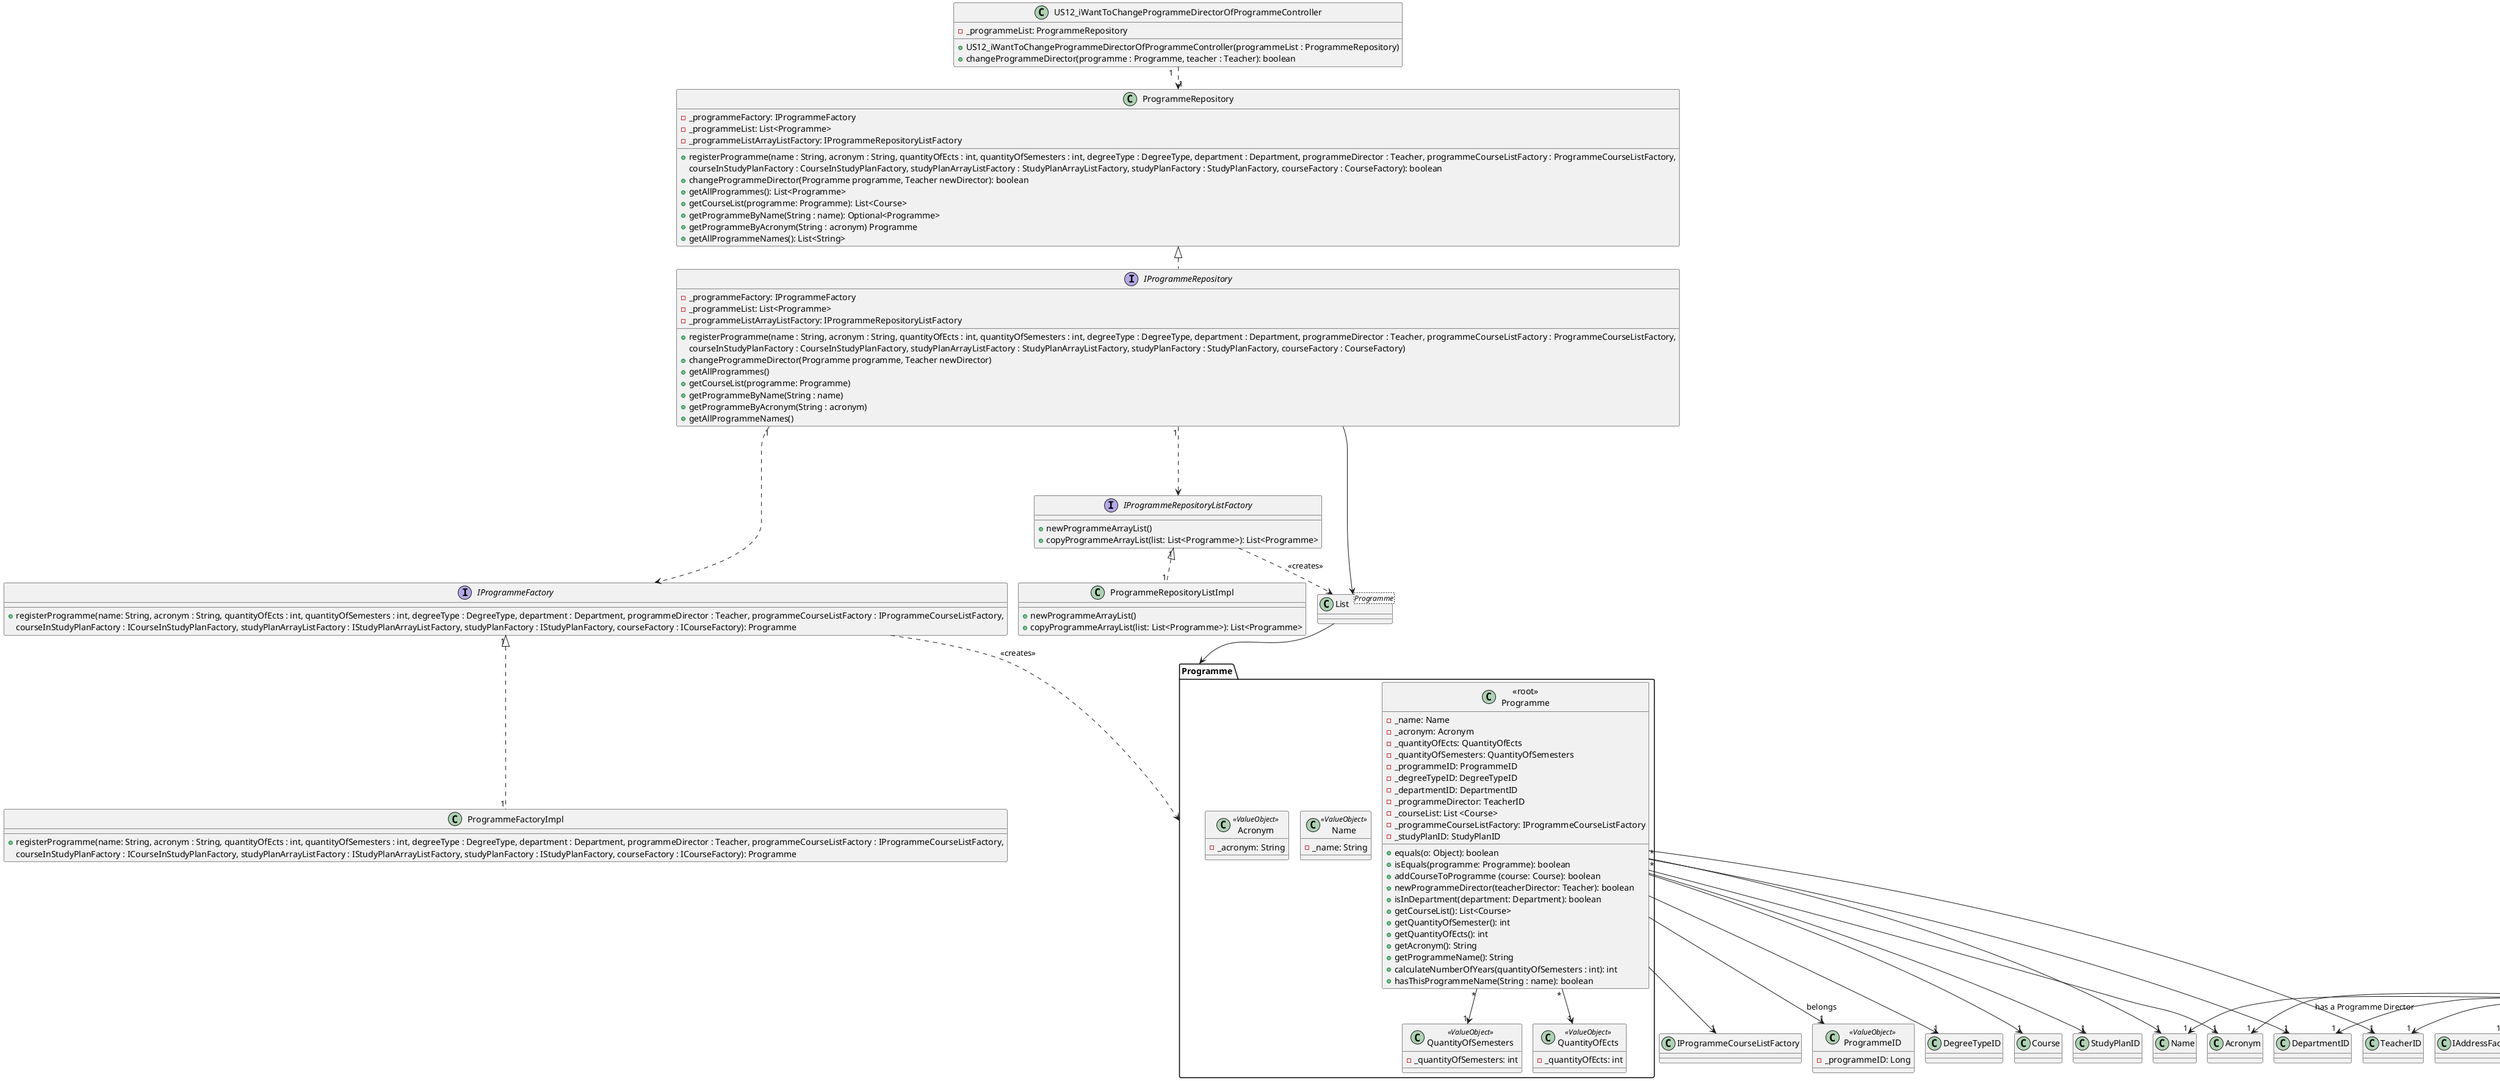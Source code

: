 @startuml
!pragma layout smetana

class US12_iWantToChangeProgrammeDirectorOfProgrammeController {
    -_programmeList: ProgrammeRepository
    +US12_iWantToChangeProgrammeDirectorOfProgrammeController(programmeList : ProgrammeRepository)
    +changeProgrammeDirector(programme : Programme, teacher : Teacher): boolean
}

package "Programme" {
class "<<root>>\nProgramme" {
     -_name: Name
     -_acronym: Acronym
     -_quantityOfEcts: QuantityOfEcts
     -_quantityOfSemesters: QuantityOfSemesters
     -_programmeID: ProgrammeID
     -_degreeTypeID: DegreeTypeID
     -_departmentID: DepartmentID
     -_programmeDirector: TeacherID
     -_courseList: List <Course>
     -_programmeCourseListFactory: IProgrammeCourseListFactory
     -_studyPlanID: StudyPlanID
     +equals(o: Object): boolean
     +isEquals(programme: Programme): boolean
     +addCourseToProgramme (course: Course): boolean
     +newProgrammeDirector(teacherDirector: Teacher): boolean
     +isInDepartment(department: Department): boolean
     +getCourseList(): List<Course>
     +getQuantityOfSemester(): int
     +getQuantityOfEcts(): int
     +getAcronym(): String
     +getProgrammeName(): String
     +calculateNumberOfYears(quantityOfSemesters : int): int
     +hasThisProgrammeName(String : name): boolean
     }

     class Name <<ValueObject>> {
     -_name: String
     }

     class Acronym <<ValueObject>> {
     -_acronym: String
     }

     class QuantityOfSemesters <<ValueObject>> {
     -_quantityOfSemesters: int
     }

     class QuantityOfEcts <<ValueObject>> {
     -_quantityOfEcts: int
     }
}

class ProgrammeID <<ValueObject>> {
    -_programmeID: Long
}

class ProgrammeRepository {
     -_programmeFactory: IProgrammeFactory
     -_programmeList: List<Programme>
     -_programmeListArrayListFactory: IProgrammeRepositoryListFactory
     +registerProgramme(name : String, acronym : String, quantityOfEcts : int, quantityOfSemesters : int, degreeType : DegreeType, department : Department, programmeDirector : Teacher, programmeCourseListFactory : ProgrammeCourseListFactory,
                            courseInStudyPlanFactory : CourseInStudyPlanFactory, studyPlanArrayListFactory : StudyPlanArrayListFactory, studyPlanFactory : StudyPlanFactory, courseFactory : CourseFactory): boolean
     +changeProgrammeDirector(Programme programme, Teacher newDirector): boolean
     +getAllProgrammes(): List<Programme>
     +getCourseList(programme: Programme): List<Course>
     +getProgrammeByName(String : name): Optional<Programme>
     +getProgrammeByAcronym(String : acronym) Programme
     +getAllProgrammeNames(): List<String>
}

interface IProgrammeRepository {
     -_programmeFactory: IProgrammeFactory
     -_programmeList: List<Programme>
     -_programmeListArrayListFactory: IProgrammeRepositoryListFactory
     +registerProgramme(name : String, acronym : String, quantityOfEcts : int, quantityOfSemesters : int, degreeType : DegreeType, department : Department, programmeDirector : Teacher, programmeCourseListFactory : ProgrammeCourseListFactory,
     courseInStudyPlanFactory : CourseInStudyPlanFactory, studyPlanArrayListFactory : StudyPlanArrayListFactory, studyPlanFactory : StudyPlanFactory, courseFactory : CourseFactory)
     +changeProgrammeDirector(Programme programme, Teacher newDirector)
     +getAllProgrammes()
     +getCourseList(programme: Programme)
     +getProgrammeByName(String : name)
     +getProgrammeByAcronym(String : acronym)
     +getAllProgrammeNames()
}

class ProgrammeFactoryImpl {
    +registerProgramme(name: String, acronym : String, quantityOfEcts : int, quantityOfSemesters : int, degreeType : DegreeType, department : Department, programmeDirector : Teacher, programmeCourseListFactory : IProgrammeCourseListFactory,
                            courseInStudyPlanFactory : ICourseInStudyPlanFactory, studyPlanArrayListFactory : IStudyPlanArrayListFactory, studyPlanFactory : IStudyPlanFactory, courseFactory : ICourseFactory): Programme
}

interface IProgrammeFactory {
    +registerProgramme(name: String, acronym : String, quantityOfEcts : int, quantityOfSemesters : int, degreeType : DegreeType, department : Department, programmeDirector : Teacher, programmeCourseListFactory : IProgrammeCourseListFactory,
                           courseInStudyPlanFactory : ICourseInStudyPlanFactory, studyPlanArrayListFactory : IStudyPlanArrayListFactory, studyPlanFactory : IStudyPlanFactory, courseFactory : ICourseFactory): Programme
}

class ProgrammeRepositoryListImpl {
    +newProgrammeArrayList()
    +copyProgrammeArrayList(list: List<Programme>): List<Programme>
}

interface IProgrammeRepositoryListFactory {
    +newProgrammeArrayList()
    +copyProgrammeArrayList(list: List<Programme>): List<Programme>
}

class List<Programme> {
}

package "Teacher" {
class "<<root>>\nTeacher" {
     -_name: Name
     -_acronym: Acronym
     -_email: Email
     -_nif: NIF
     -_phoneNumber: PhoneNumber
     -_academicBackground: AcademicBackground
     -_address: Address
     -_addressFactory: IAddressFactory
     -_department: DepartmentID
     -_teacherCareerProgressionList: List<TeacherCareerProgression>
     -_teacherCareerProgressionFactory: ITeacherCareerProgressionFactory
     +Teacher(acronym: Acronym, name: Name, email: Email, nif: NIF, phoneNumber: PhoneNumber,
                        academicBackground: AcademicBackground, street: String, postalCode: String, location: String, country: String,
                        date: String, category: TeacherCategory, workingPercentage: int, department: Department)
     +hasSameAcronym(teacher: Teacher): boolean
     +hasSameNif(teacher: Teacher): boolean
     +isInDepartment(department: Department): boolean
     +hasThisNIF(NIF: String): boolean
     +updateWorkingPercentageInTeacherCareerProgression(date: String, workingPercentage: int): boolean
     +updateTeacherCategoryInTeacherCareerProgression(date: String, teacherCategory: TeacherCategory): boolean
    }

    class Name <<ValueObject>> {
    -_name: String
    }

    class Acronym <<ValueObject>> {
    -_acronym: String
    }

    class Email <<ValueObject>> {
    -_email: String
    }

    class NIF <<ValueObject>> {
    -_nif: String
    }

    class PhoneNumber <<ValueObject>> {
    -_phoneNumber: String
    }

    class AcademicBackground <<ValueObject>> {
    -_academicBackground: String
    }

    class Address <<ValueObject>> {
    -_address: String
    }
}

"<<root>>\nProgramme" "*" --> "1" Name
"<<root>>\nProgramme" "*" --> "1" Acronym
"<<root>>\nProgramme" "*" --> "1" QuantityOfSemesters
"<<root>>\nProgramme" "*" --> "1" QuantityOfEcts
"<<root>>\nProgramme" --> "1" TeacherID : has a Programme Director
"<<root>>\nProgramme" --> "1" DepartmentID
"<<root>>\nProgramme" --> "1" DegreeTypeID
"<<root>>\nProgramme" --> "1" Course
"<<root>>\nProgramme" --> "1" StudyPlanID
"<<root>>\nProgramme" --> "1" IProgrammeCourseListFactory
"<<root>>\nProgramme" --> "1" ProgrammeID: belongs
"<<root>>\nTeacher" "*" --> "1" Name
"<<root>>\nTeacher" "*" --> "1" Acronym
"<<root>>\nTeacher" "*" --> "1" Email
"<<root>>\nTeacher" "*" --> "1" NIF
"<<root>>\nTeacher" "*" --> "1" PhoneNumber
"<<root>>\nTeacher" "*" --> "1" AcademicBackground
"<<root>>\nTeacher" "*" --> "1" Address
"<<root>>\nTeacher" --> "1" DepartmentID
"<<root>>\nTeacher" --> "1" IAddressFactory
"<<root>>\nTeacher" --> "1" TeacherCareerProgression
"<<root>>\nTeacher" --> "1" ITeacherCareerProgressionFactory
"<<root>>\nTeacher" --> "1" TeacherID: belongs
IProgrammeFactory "1" <|.. "1" ProgrammeFactoryImpl
IProgrammeRepositoryListFactory "1" <|.. "1" ProgrammeRepositoryListImpl
List --> Programme
IProgrammeRepositoryListFactory ..> List : <<creates>>
IProgrammeFactory ..> Programme : <<creates>>
IProgrammeRepository "1" ....> IProgrammeFactory
IProgrammeRepository "1" ....>  IProgrammeRepositoryListFactory
ProgrammeRepository <|.. IProgrammeRepository
List <-- IProgrammeRepository

US12_iWantToChangeProgrammeDirectorOfProgrammeController "1  " ..> "1  " ProgrammeRepository

@enduml
